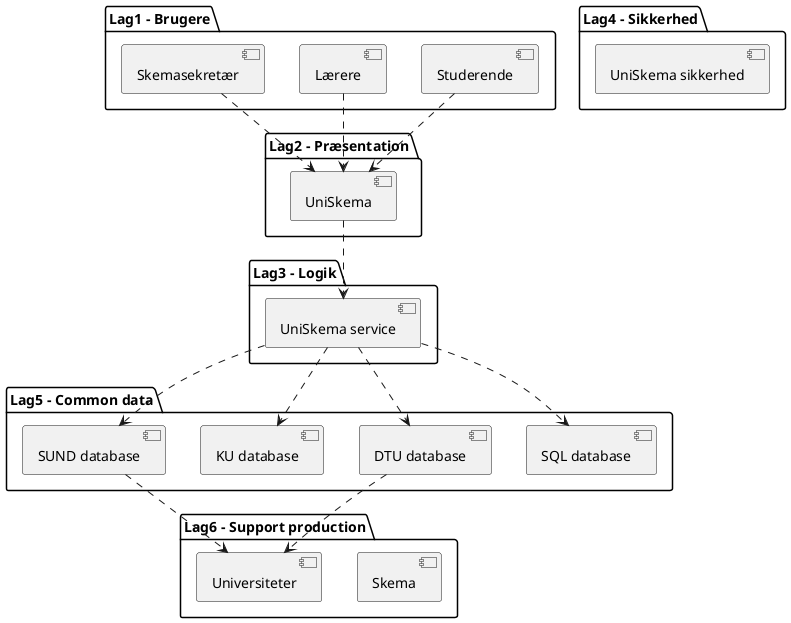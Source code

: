 @startuml
'https://plantuml.com/component-diagram


package "Lag1 - Brugere" {
  [Studerende]
  [Lærere]
  [Skemasekretær]
}

package "Lag2 - Præsentation" {
  [UniSkema]
}

package "Lag3 - Logik" {
  [UniSkema service]
}

package "Lag4 - Sikkerhed" {
    [UniSkema sikkerhed]
}

package "Lag5 - Common data" {
    [SQL database]
    [DTU database]
    [KU database]
    [SUND database]
}

package "Lag6 - Support production" {
    [Skema]
    [Universiteter]

}

[Studerende] ..> [UniSkema]
[Skemasekretær] ..> [UniSkema]
[Lærere] ..> [UniSkema]
[UniSkema] ..> [UniSkema service]
[UniSkema service] ..> [SQL database]
[UniSkema service] ..> [DTU database]
[UniSkema service] ..> [KU database]
[UniSkema service] ..> [SUND database]

[DTU database] ..> [Universiteter]
[SUND database] ..> [Universiteter]



@enduml